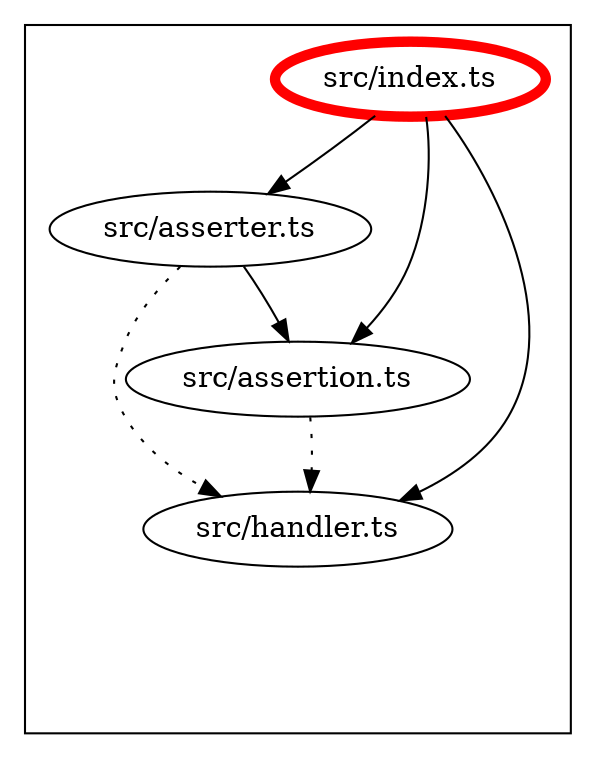 digraph "dependency-graph-@siteimprove/alfa-assert" {
  compound = true;
  "src/assertion.ts";
  "src/handler.ts";
  "src/asserter.ts";
  subgraph "cluster_src" {
    color = "#000000";
    label = "";
    "src/asserter.ts" [
      label = "src/asserter.ts";
    ];
    "exit_src" [
      style = "invis";
    ];
    "src/assertion.ts" [
      label = "src/assertion.ts";
    ];
    "src/handler.ts" [
      label = "src/handler.ts";
    ];
    "src/index.ts" [
      label = "src/index.ts";
      color = "#ff0000";
      penwidth = 5;
    ];
    "src/asserter.ts" -> "exit_src" [
      style = "invis";
    ];
    "src/assertion.ts" -> "exit_src" [
      style = "invis";
    ];
    "src/handler.ts" -> "exit_src" [
      style = "invis";
    ];
    "src/index.ts" -> "exit_src" [
      style = "invis";
    ];
  }
  "src/asserter.ts" -> "src/assertion.ts" [
    style = "invis";
  ];
  "src/asserter.ts" -> "src/assertion.ts" [
    style = "solid";
    color = "black";
  ];
  "src/asserter.ts" -> "src/handler.ts" [
    style = "invis";
  ];
  "src/asserter.ts" -> "src/handler.ts" [
    style = "dotted";
    color = "black";
  ];
  "src/assertion.ts" -> "src/handler.ts" [
    style = "invis";
  ];
  "src/assertion.ts" -> "src/handler.ts" [
    style = "dotted";
    color = "black";
  ];
  "src/index.ts" -> "src/asserter.ts" [
    style = "invis";
  ];
  "src/index.ts" -> "src/asserter.ts" [
    style = "solid";
    color = "black";
  ];
  "src/index.ts" -> "src/assertion.ts" [
    style = "invis";
  ];
  "src/index.ts" -> "src/assertion.ts" [
    style = "solid";
    color = "black";
  ];
  "src/index.ts" -> "src/handler.ts" [
    style = "invis";
  ];
  "src/index.ts" -> "src/handler.ts" [
    style = "solid";
    color = "black";
  ];
}